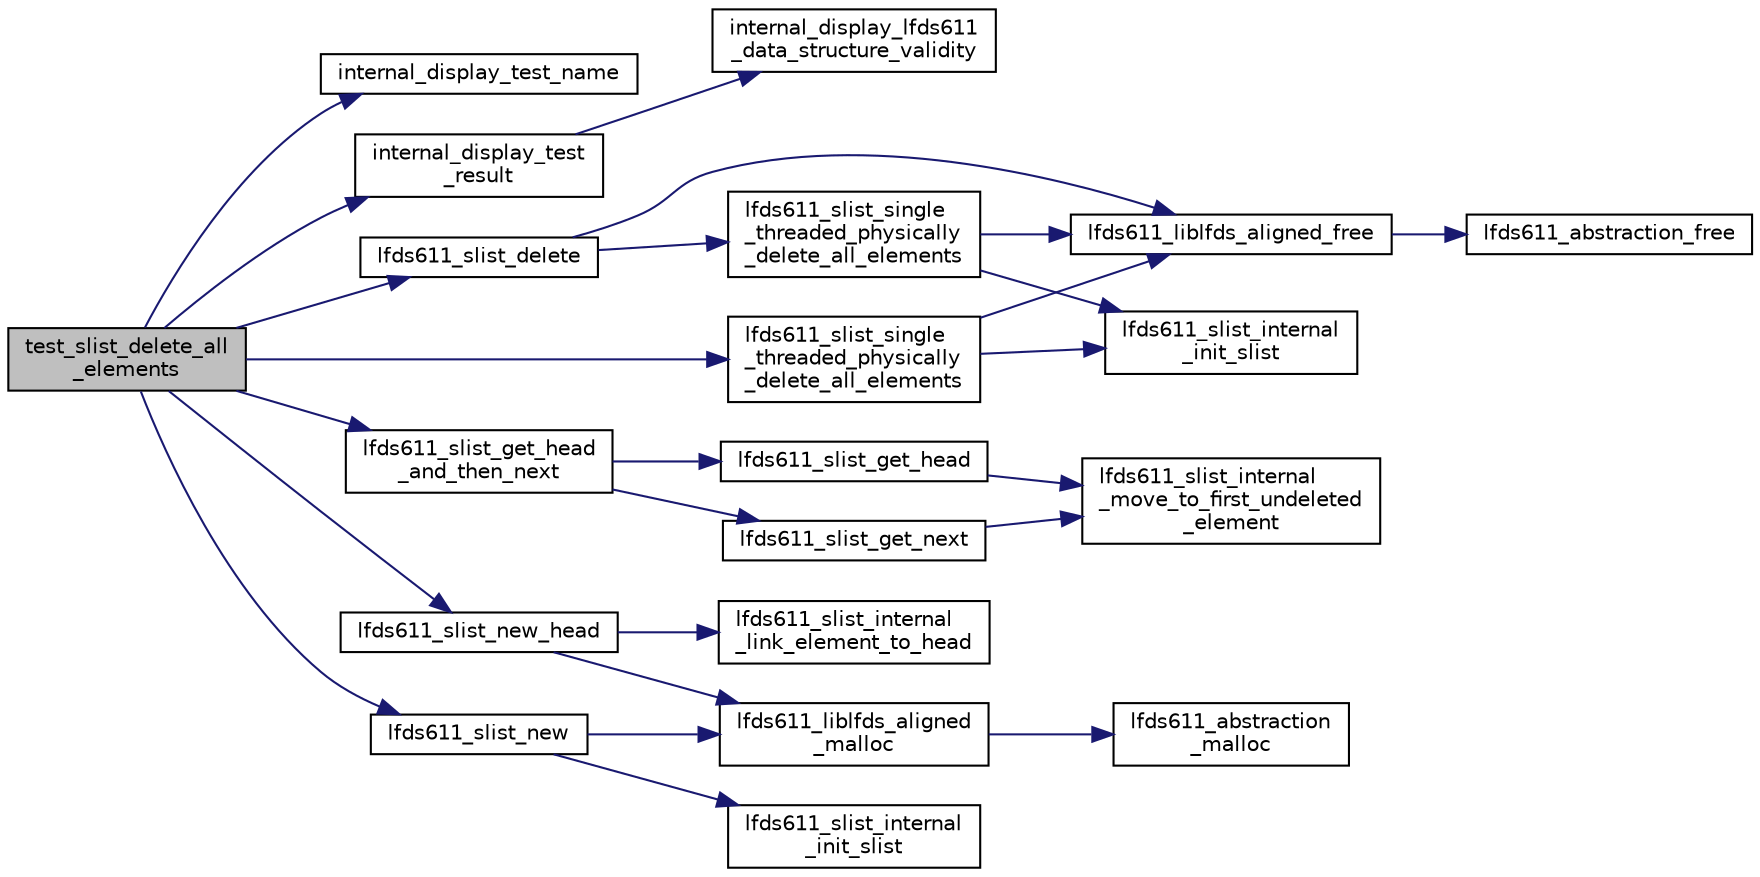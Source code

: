 digraph "test_slist_delete_all_elements"
{
 // LATEX_PDF_SIZE
  edge [fontname="Helvetica",fontsize="10",labelfontname="Helvetica",labelfontsize="10"];
  node [fontname="Helvetica",fontsize="10",shape=record];
  rankdir="LR";
  Node1 [label="test_slist_delete_all\l_elements",height=0.2,width=0.4,color="black", fillcolor="grey75", style="filled", fontcolor="black",tooltip=" "];
  Node1 -> Node2 [color="midnightblue",fontsize="10",style="solid",fontname="Helvetica"];
  Node2 [label="internal_display_test_name",height=0.2,width=0.4,color="black", fillcolor="white", style="filled",URL="$liblfds6_81_81_2test_2src_2internal_8h.html#aefa00ae6482f53425ee23fe999fafd46",tooltip=" "];
  Node1 -> Node3 [color="midnightblue",fontsize="10",style="solid",fontname="Helvetica"];
  Node3 [label="internal_display_test\l_result",height=0.2,width=0.4,color="black", fillcolor="white", style="filled",URL="$liblfds6_81_81_2test_2src_2internal_8h.html#a1e833dcf2d641718dfc67d2a0b238090",tooltip=" "];
  Node3 -> Node4 [color="midnightblue",fontsize="10",style="solid",fontname="Helvetica"];
  Node4 [label="internal_display_lfds611\l_data_structure_validity",height=0.2,width=0.4,color="black", fillcolor="white", style="filled",URL="$liblfds6_81_81_2test_2src_2misc_8c.html#a0cfaa083cc9e65a1ebba5e36447f866e",tooltip=" "];
  Node1 -> Node5 [color="midnightblue",fontsize="10",style="solid",fontname="Helvetica"];
  Node5 [label="lfds611_slist_delete",height=0.2,width=0.4,color="black", fillcolor="white", style="filled",URL="$liblfds611_8h.html#a51daad6911c260865b4182e14bd40b3f",tooltip=" "];
  Node5 -> Node6 [color="midnightblue",fontsize="10",style="solid",fontname="Helvetica"];
  Node6 [label="lfds611_liblfds_aligned_free",height=0.2,width=0.4,color="black", fillcolor="white", style="filled",URL="$lfds611__liblfds__aligned__free_8c.html#a5b0eb518fc6503b2dd0783d0eb274a07",tooltip=" "];
  Node6 -> Node7 [color="midnightblue",fontsize="10",style="solid",fontname="Helvetica"];
  Node7 [label="lfds611_abstraction_free",height=0.2,width=0.4,color="black", fillcolor="white", style="filled",URL="$liblfds611_8h.html#a5796470ada3d968b218382b2e17bffda",tooltip=" "];
  Node5 -> Node8 [color="midnightblue",fontsize="10",style="solid",fontname="Helvetica"];
  Node8 [label="lfds611_slist_single\l_threaded_physically\l_delete_all_elements",height=0.2,width=0.4,color="black", fillcolor="white", style="filled",URL="$lfds611__slist__delete_8c.html#a13135b9ceaf67ff5044adcc032ab0255",tooltip=" "];
  Node8 -> Node6 [color="midnightblue",fontsize="10",style="solid",fontname="Helvetica"];
  Node8 -> Node9 [color="midnightblue",fontsize="10",style="solid",fontname="Helvetica"];
  Node9 [label="lfds611_slist_internal\l_init_slist",height=0.2,width=0.4,color="black", fillcolor="white", style="filled",URL="$lfds611__slist__internal_8h.html#a3f67acee73ba696030db9af221c33e93",tooltip=" "];
  Node1 -> Node10 [color="midnightblue",fontsize="10",style="solid",fontname="Helvetica"];
  Node10 [label="lfds611_slist_get_head\l_and_then_next",height=0.2,width=0.4,color="black", fillcolor="white", style="filled",URL="$liblfds611_8h.html#a2d03162de50d326af4d5794c505b87e5",tooltip=" "];
  Node10 -> Node11 [color="midnightblue",fontsize="10",style="solid",fontname="Helvetica"];
  Node11 [label="lfds611_slist_get_head",height=0.2,width=0.4,color="black", fillcolor="white", style="filled",URL="$lfds611__slist__get__and__set_8c.html#a893cd65b9f21c9274dd4b430bfe9cae0",tooltip=" "];
  Node11 -> Node12 [color="midnightblue",fontsize="10",style="solid",fontname="Helvetica"];
  Node12 [label="lfds611_slist_internal\l_move_to_first_undeleted\l_element",height=0.2,width=0.4,color="black", fillcolor="white", style="filled",URL="$lfds611__slist__get__and__set_8c.html#a0506f25793c5b33594ff5b19a6d38527",tooltip=" "];
  Node10 -> Node13 [color="midnightblue",fontsize="10",style="solid",fontname="Helvetica"];
  Node13 [label="lfds611_slist_get_next",height=0.2,width=0.4,color="black", fillcolor="white", style="filled",URL="$lfds611__slist__get__and__set_8c.html#a3c1dc78161c0689144b8aaf21e5777f5",tooltip=" "];
  Node13 -> Node12 [color="midnightblue",fontsize="10",style="solid",fontname="Helvetica"];
  Node1 -> Node14 [color="midnightblue",fontsize="10",style="solid",fontname="Helvetica"];
  Node14 [label="lfds611_slist_new",height=0.2,width=0.4,color="black", fillcolor="white", style="filled",URL="$liblfds611_8h.html#a70517b871083b2d3303b3926b6469aba",tooltip=" "];
  Node14 -> Node15 [color="midnightblue",fontsize="10",style="solid",fontname="Helvetica"];
  Node15 [label="lfds611_liblfds_aligned\l_malloc",height=0.2,width=0.4,color="black", fillcolor="white", style="filled",URL="$lfds611__liblfds__aligned__malloc_8c.html#acd74f805ced4ccbdecfc5da98af08075",tooltip=" "];
  Node15 -> Node16 [color="midnightblue",fontsize="10",style="solid",fontname="Helvetica"];
  Node16 [label="lfds611_abstraction\l_malloc",height=0.2,width=0.4,color="black", fillcolor="white", style="filled",URL="$liblfds611_8h.html#acd1cd11a60915ba16abaeb73abaf9f5f",tooltip=" "];
  Node14 -> Node17 [color="midnightblue",fontsize="10",style="solid",fontname="Helvetica"];
  Node17 [label="lfds611_slist_internal\l_init_slist",height=0.2,width=0.4,color="black", fillcolor="white", style="filled",URL="$lfds611__slist__new_8c.html#a3f67acee73ba696030db9af221c33e93",tooltip=" "];
  Node1 -> Node18 [color="midnightblue",fontsize="10",style="solid",fontname="Helvetica"];
  Node18 [label="lfds611_slist_new_head",height=0.2,width=0.4,color="black", fillcolor="white", style="filled",URL="$liblfds611_8h.html#a6c64e2d0312a248742dfc8a1253a7a9b",tooltip=" "];
  Node18 -> Node15 [color="midnightblue",fontsize="10",style="solid",fontname="Helvetica"];
  Node18 -> Node19 [color="midnightblue",fontsize="10",style="solid",fontname="Helvetica"];
  Node19 [label="lfds611_slist_internal\l_link_element_to_head",height=0.2,width=0.4,color="black", fillcolor="white", style="filled",URL="$lfds611__slist__internal_8h.html#a755c0f9a726d2f378496cc8bf52b63ab",tooltip=" "];
  Node1 -> Node20 [color="midnightblue",fontsize="10",style="solid",fontname="Helvetica"];
  Node20 [label="lfds611_slist_single\l_threaded_physically\l_delete_all_elements",height=0.2,width=0.4,color="black", fillcolor="white", style="filled",URL="$liblfds611_8h.html#a13135b9ceaf67ff5044adcc032ab0255",tooltip=" "];
  Node20 -> Node6 [color="midnightblue",fontsize="10",style="solid",fontname="Helvetica"];
  Node20 -> Node9 [color="midnightblue",fontsize="10",style="solid",fontname="Helvetica"];
}
